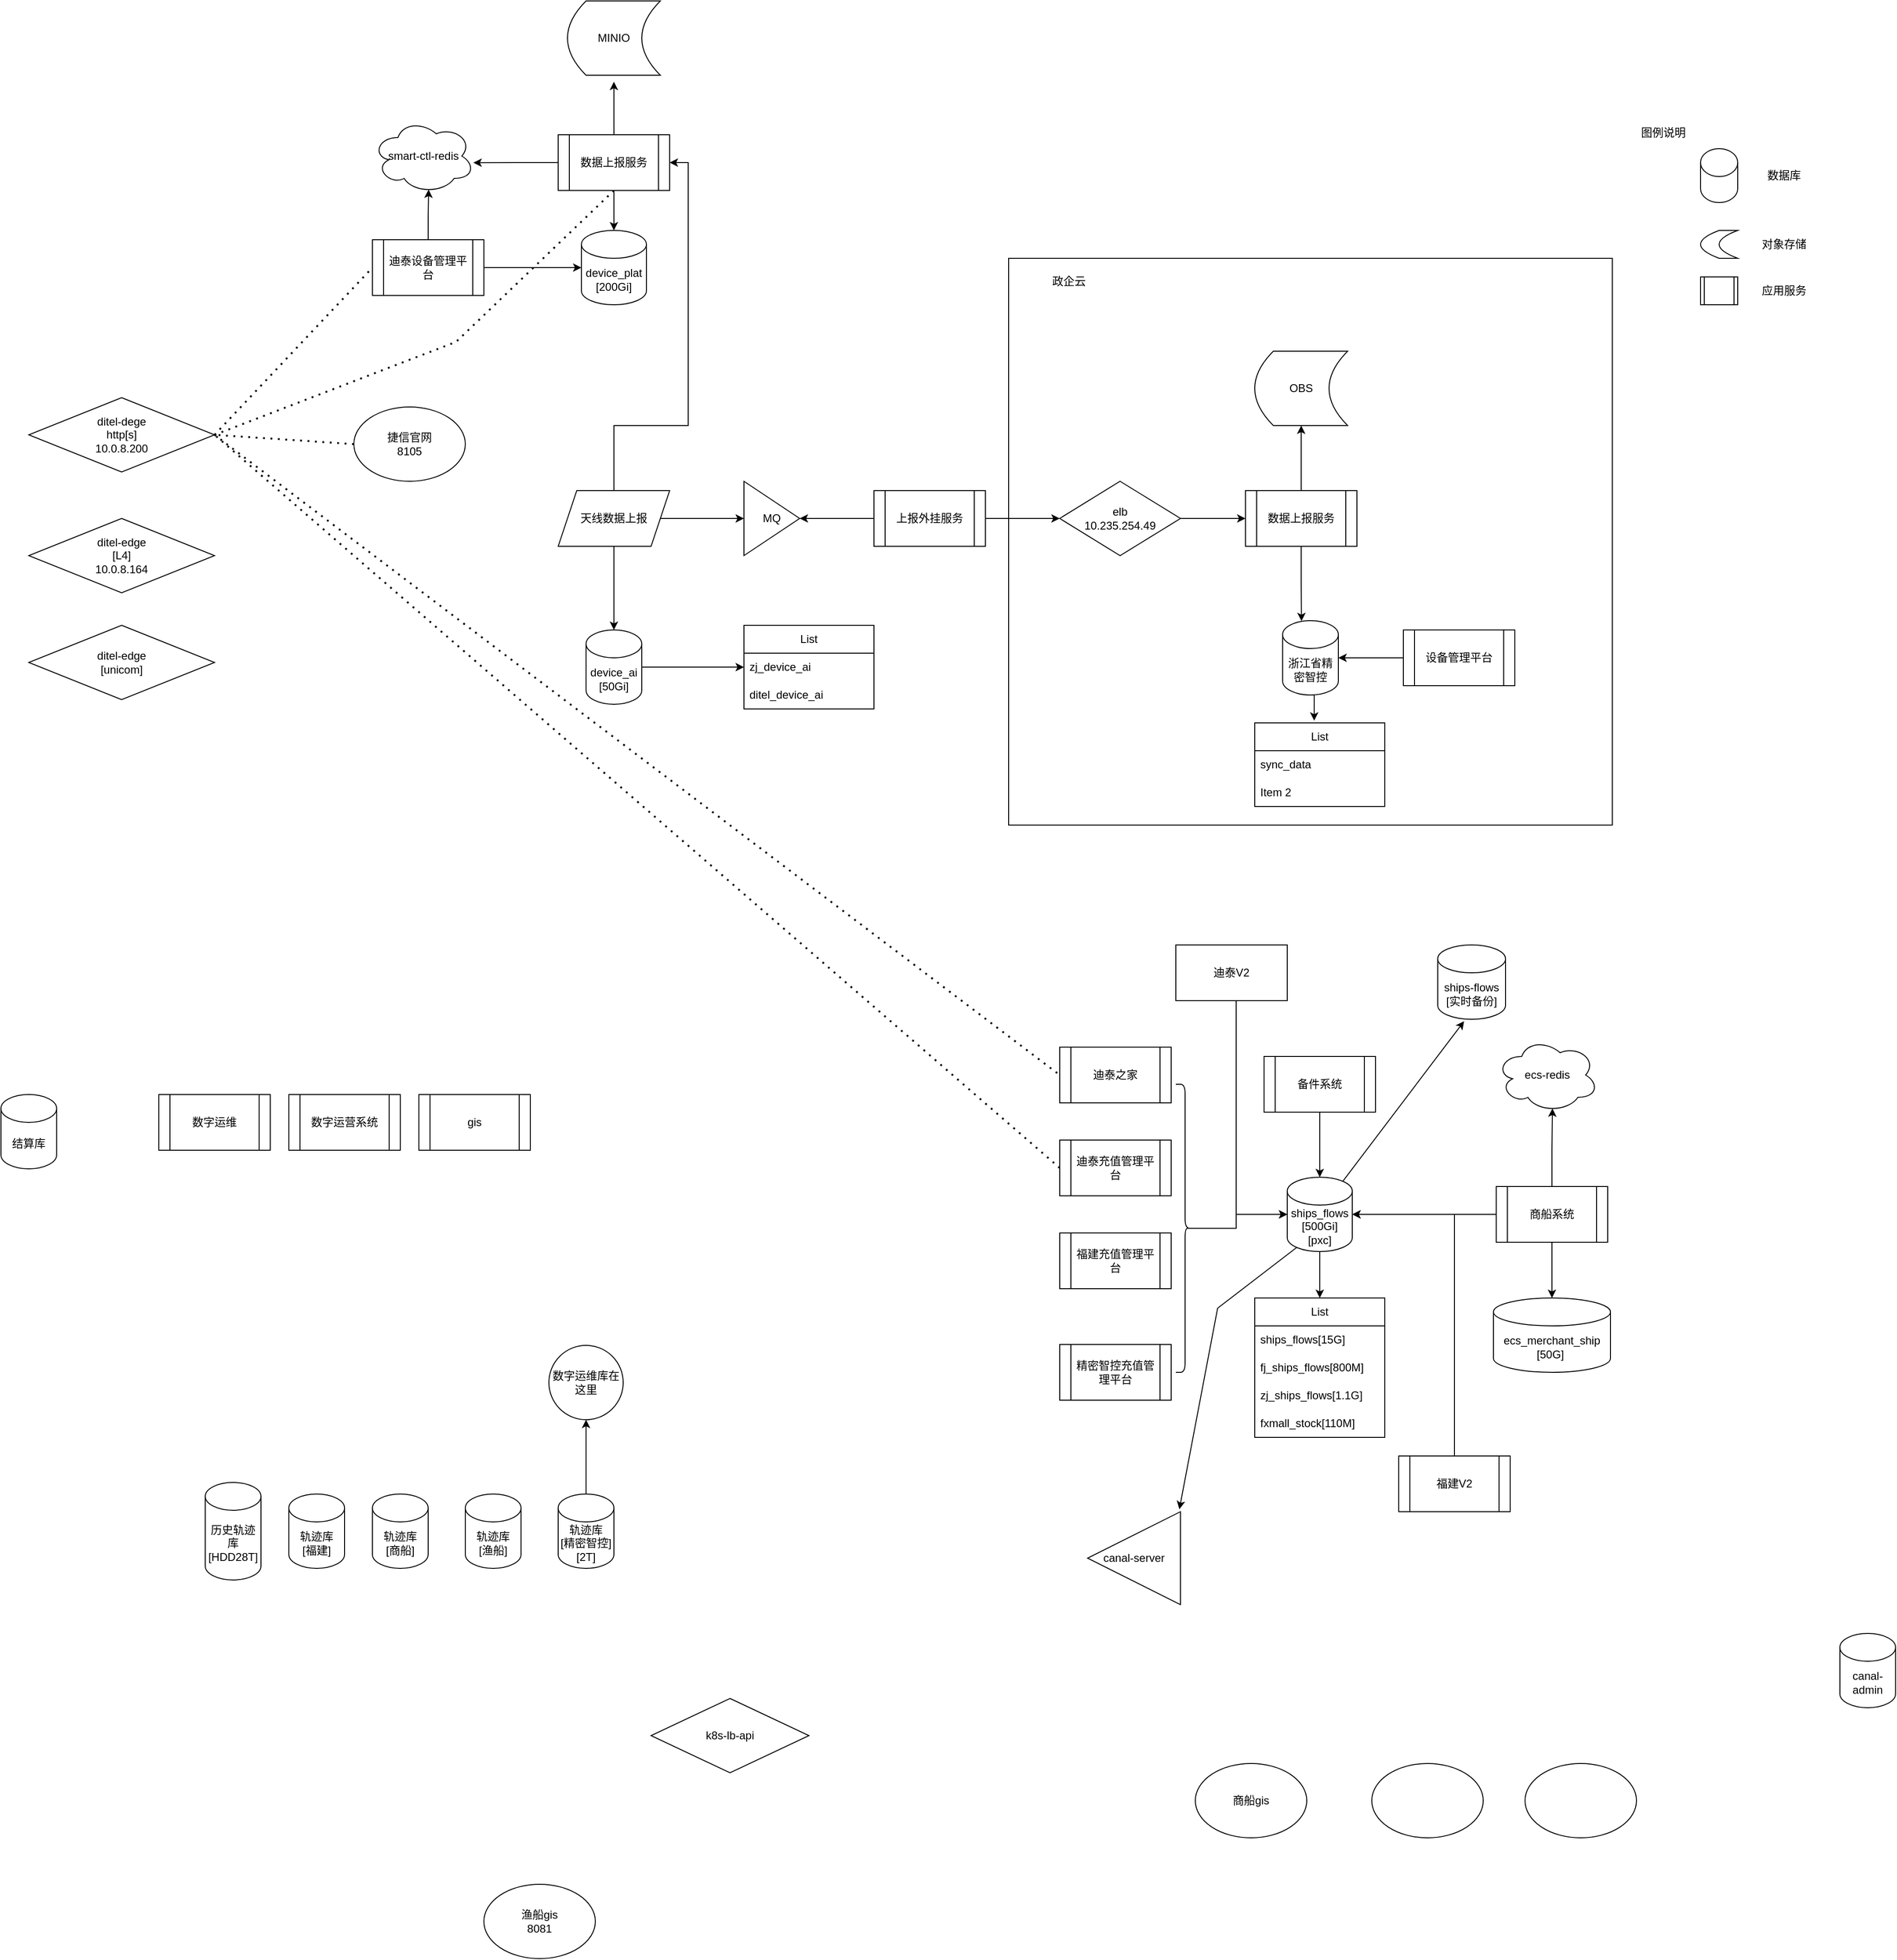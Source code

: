 <mxfile version="21.7.4" type="github">
  <diagram id="1JJ-UvxjRfw-XplDersZ" name="Page-1">
    <mxGraphModel dx="2431" dy="3001" grid="1" gridSize="10" guides="1" tooltips="1" connect="1" arrows="1" fold="1" page="1" pageScale="1" pageWidth="1169" pageHeight="827" math="0" shadow="0">
      <root>
        <mxCell id="0" />
        <mxCell id="1" parent="0" />
        <mxCell id="yJ9xiVmko6FUMowYA85W-11" style="edgeStyle=orthogonalEdgeStyle;rounded=0;orthogonalLoop=1;jettySize=auto;html=1;entryX=0.5;entryY=0;entryDx=0;entryDy=0;" parent="1" source="yJ9xiVmko6FUMowYA85W-1" target="yJ9xiVmko6FUMowYA85W-4" edge="1">
          <mxGeometry relative="1" as="geometry" />
        </mxCell>
        <mxCell id="yJ9xiVmko6FUMowYA85W-1" value="ships_flows&lt;br&gt;[500Gi]&lt;br&gt;[pxc]" style="shape=cylinder3;whiteSpace=wrap;html=1;boundedLbl=1;backgroundOutline=1;size=15;" parent="1" vertex="1">
          <mxGeometry x="1475" y="359" width="70" height="80" as="geometry" />
        </mxCell>
        <mxCell id="yJ9xiVmko6FUMowYA85W-2" value="ecs_merchant_ship&lt;div&gt;[50G]&amp;nbsp;&lt;/div&gt;" style="shape=cylinder3;whiteSpace=wrap;html=1;boundedLbl=1;backgroundOutline=1;size=15;" parent="1" vertex="1">
          <mxGeometry x="1697" y="489" width="126" height="80" as="geometry" />
        </mxCell>
        <mxCell id="Zfk1nKemQIYkyYiP94ir-39" style="edgeStyle=orthogonalEdgeStyle;rounded=0;orthogonalLoop=1;jettySize=auto;html=1;entryX=0;entryY=0.5;entryDx=0;entryDy=0;" edge="1" parent="1" source="yJ9xiVmko6FUMowYA85W-3" target="Zfk1nKemQIYkyYiP94ir-9">
          <mxGeometry relative="1" as="geometry" />
        </mxCell>
        <mxCell id="yJ9xiVmko6FUMowYA85W-3" value="device_ai&lt;br&gt;[50Gi]" style="shape=cylinder3;whiteSpace=wrap;html=1;boundedLbl=1;backgroundOutline=1;size=15;" parent="1" vertex="1">
          <mxGeometry x="720" y="-230" width="60" height="80" as="geometry" />
        </mxCell>
        <mxCell id="yJ9xiVmko6FUMowYA85W-4" value="List" style="swimlane;fontStyle=0;childLayout=stackLayout;horizontal=1;startSize=30;horizontalStack=0;resizeParent=1;resizeParentMax=0;resizeLast=0;collapsible=1;marginBottom=0;whiteSpace=wrap;html=1;" parent="1" vertex="1">
          <mxGeometry x="1440" y="489" width="140" height="150" as="geometry">
            <mxRectangle x="1080" y="500" width="60" height="30" as="alternateBounds" />
          </mxGeometry>
        </mxCell>
        <mxCell id="yJ9xiVmko6FUMowYA85W-5" value="ships_flows[15G]" style="text;strokeColor=none;fillColor=none;align=left;verticalAlign=middle;spacingLeft=4;spacingRight=4;overflow=hidden;points=[[0,0.5],[1,0.5]];portConstraint=eastwest;rotatable=0;whiteSpace=wrap;html=1;" parent="yJ9xiVmko6FUMowYA85W-4" vertex="1">
          <mxGeometry y="30" width="140" height="30" as="geometry" />
        </mxCell>
        <mxCell id="yJ9xiVmko6FUMowYA85W-28" value="fj_ships_flows[800M]" style="text;strokeColor=none;fillColor=none;align=left;verticalAlign=middle;spacingLeft=4;spacingRight=4;overflow=hidden;points=[[0,0.5],[1,0.5]];portConstraint=eastwest;rotatable=0;whiteSpace=wrap;html=1;" parent="yJ9xiVmko6FUMowYA85W-4" vertex="1">
          <mxGeometry y="60" width="140" height="30" as="geometry" />
        </mxCell>
        <mxCell id="yJ9xiVmko6FUMowYA85W-6" value="zj_ships_flows[1.1G]" style="text;strokeColor=none;fillColor=none;align=left;verticalAlign=middle;spacingLeft=4;spacingRight=4;overflow=hidden;points=[[0,0.5],[1,0.5]];portConstraint=eastwest;rotatable=0;whiteSpace=wrap;html=1;" parent="yJ9xiVmko6FUMowYA85W-4" vertex="1">
          <mxGeometry y="90" width="140" height="30" as="geometry" />
        </mxCell>
        <mxCell id="yJ9xiVmko6FUMowYA85W-74" value="fxmall_stock[110M]" style="text;strokeColor=none;fillColor=none;align=left;verticalAlign=middle;spacingLeft=4;spacingRight=4;overflow=hidden;points=[[0,0.5],[1,0.5]];portConstraint=eastwest;rotatable=0;whiteSpace=wrap;html=1;" parent="yJ9xiVmko6FUMowYA85W-4" vertex="1">
          <mxGeometry y="120" width="140" height="30" as="geometry" />
        </mxCell>
        <mxCell id="yJ9xiVmko6FUMowYA85W-12" value="device_plat&lt;br&gt;[200Gi]" style="shape=cylinder3;whiteSpace=wrap;html=1;boundedLbl=1;backgroundOutline=1;size=15;" parent="1" vertex="1">
          <mxGeometry x="715" y="-660" width="70" height="80" as="geometry" />
        </mxCell>
        <mxCell id="yJ9xiVmko6FUMowYA85W-18" value="gis" style="shape=process;whiteSpace=wrap;html=1;backgroundOutline=1;" parent="1" vertex="1">
          <mxGeometry x="540" y="270" width="120" height="60" as="geometry" />
        </mxCell>
        <mxCell id="yJ9xiVmko6FUMowYA85W-41" style="edgeStyle=orthogonalEdgeStyle;rounded=0;orthogonalLoop=1;jettySize=auto;html=1;entryX=0.55;entryY=0.95;entryDx=0;entryDy=0;entryPerimeter=0;" parent="1" source="yJ9xiVmko6FUMowYA85W-19" target="yJ9xiVmko6FUMowYA85W-40" edge="1">
          <mxGeometry relative="1" as="geometry" />
        </mxCell>
        <mxCell id="yJ9xiVmko6FUMowYA85W-71" value="" style="edgeStyle=orthogonalEdgeStyle;rounded=0;orthogonalLoop=1;jettySize=auto;html=1;" parent="1" source="yJ9xiVmko6FUMowYA85W-19" target="yJ9xiVmko6FUMowYA85W-2" edge="1">
          <mxGeometry relative="1" as="geometry" />
        </mxCell>
        <mxCell id="yJ9xiVmko6FUMowYA85W-72" style="edgeStyle=orthogonalEdgeStyle;rounded=0;orthogonalLoop=1;jettySize=auto;html=1;exitX=0;exitY=0.5;exitDx=0;exitDy=0;entryX=1;entryY=0.5;entryDx=0;entryDy=0;entryPerimeter=0;" parent="1" source="yJ9xiVmko6FUMowYA85W-19" target="yJ9xiVmko6FUMowYA85W-1" edge="1">
          <mxGeometry relative="1" as="geometry" />
        </mxCell>
        <mxCell id="yJ9xiVmko6FUMowYA85W-19" value="商船系统" style="shape=process;whiteSpace=wrap;html=1;backgroundOutline=1;" parent="1" vertex="1">
          <mxGeometry x="1700" y="369" width="120" height="60" as="geometry" />
        </mxCell>
        <mxCell id="yJ9xiVmko6FUMowYA85W-75" value="" style="edgeStyle=orthogonalEdgeStyle;rounded=0;orthogonalLoop=1;jettySize=auto;html=1;" parent="1" source="yJ9xiVmko6FUMowYA85W-20" target="yJ9xiVmko6FUMowYA85W-1" edge="1">
          <mxGeometry relative="1" as="geometry" />
        </mxCell>
        <mxCell id="yJ9xiVmko6FUMowYA85W-20" value="备件系统" style="shape=process;whiteSpace=wrap;html=1;backgroundOutline=1;" parent="1" vertex="1">
          <mxGeometry x="1450" y="229" width="120" height="60" as="geometry" />
        </mxCell>
        <mxCell id="yJ9xiVmko6FUMowYA85W-21" value="轨迹库&lt;br&gt;[商船]" style="shape=cylinder3;whiteSpace=wrap;html=1;boundedLbl=1;backgroundOutline=1;size=15;" parent="1" vertex="1">
          <mxGeometry x="490" y="700" width="60" height="80" as="geometry" />
        </mxCell>
        <mxCell id="yJ9xiVmko6FUMowYA85W-22" value="轨迹库&lt;br&gt;[渔船]" style="shape=cylinder3;whiteSpace=wrap;html=1;boundedLbl=1;backgroundOutline=1;size=15;" parent="1" vertex="1">
          <mxGeometry x="590" y="700" width="60" height="80" as="geometry" />
        </mxCell>
        <mxCell id="yJ9xiVmko6FUMowYA85W-32" value="" style="edgeStyle=orthogonalEdgeStyle;rounded=0;orthogonalLoop=1;jettySize=auto;html=1;" parent="1" source="yJ9xiVmko6FUMowYA85W-29" target="yJ9xiVmko6FUMowYA85W-31" edge="1">
          <mxGeometry relative="1" as="geometry" />
        </mxCell>
        <mxCell id="yJ9xiVmko6FUMowYA85W-29" value="轨迹库&lt;br&gt;[精密智控]&lt;br&gt;[2T]" style="shape=cylinder3;whiteSpace=wrap;html=1;boundedLbl=1;backgroundOutline=1;size=15;" parent="1" vertex="1">
          <mxGeometry x="690" y="700" width="60" height="80" as="geometry" />
        </mxCell>
        <mxCell id="yJ9xiVmko6FUMowYA85W-30" value="数字运维" style="shape=process;whiteSpace=wrap;html=1;backgroundOutline=1;" parent="1" vertex="1">
          <mxGeometry x="260" y="270" width="120" height="60" as="geometry" />
        </mxCell>
        <mxCell id="yJ9xiVmko6FUMowYA85W-31" value="数字运维库在这里" style="ellipse;whiteSpace=wrap;html=1;" parent="1" vertex="1">
          <mxGeometry x="680" y="540" width="80" height="80" as="geometry" />
        </mxCell>
        <mxCell id="yJ9xiVmko6FUMowYA85W-36" value="数字运营系统" style="shape=process;whiteSpace=wrap;html=1;backgroundOutline=1;" parent="1" vertex="1">
          <mxGeometry x="400" y="270" width="120" height="60" as="geometry" />
        </mxCell>
        <mxCell id="yJ9xiVmko6FUMowYA85W-37" value="轨迹库&lt;br&gt;[福建]" style="shape=cylinder3;whiteSpace=wrap;html=1;boundedLbl=1;backgroundOutline=1;size=15;" parent="1" vertex="1">
          <mxGeometry x="400" y="700" width="60" height="80" as="geometry" />
        </mxCell>
        <mxCell id="yJ9xiVmko6FUMowYA85W-38" value="历史轨迹库&lt;br&gt;[HDD28T]&lt;br&gt;" style="shape=cylinder3;whiteSpace=wrap;html=1;boundedLbl=1;backgroundOutline=1;size=15;" parent="1" vertex="1">
          <mxGeometry x="310" y="687.5" width="60" height="105" as="geometry" />
        </mxCell>
        <mxCell id="yJ9xiVmko6FUMowYA85W-40" value="ecs-redis" style="ellipse;shape=cloud;whiteSpace=wrap;html=1;" parent="1" vertex="1">
          <mxGeometry x="1700" y="209" width="110" height="80" as="geometry" />
        </mxCell>
        <mxCell id="yJ9xiVmko6FUMowYA85W-45" style="edgeStyle=orthogonalEdgeStyle;rounded=0;orthogonalLoop=1;jettySize=auto;html=1;exitX=0;exitY=0.5;exitDx=0;exitDy=0;entryX=0.988;entryY=0.589;entryDx=0;entryDy=0;entryPerimeter=0;" parent="1" source="yJ9xiVmko6FUMowYA85W-42" target="yJ9xiVmko6FUMowYA85W-43" edge="1">
          <mxGeometry relative="1" as="geometry" />
        </mxCell>
        <mxCell id="yJ9xiVmko6FUMowYA85W-48" style="edgeStyle=orthogonalEdgeStyle;rounded=0;orthogonalLoop=1;jettySize=auto;html=1;" parent="1" source="yJ9xiVmko6FUMowYA85W-42" target="yJ9xiVmko6FUMowYA85W-12" edge="1">
          <mxGeometry relative="1" as="geometry" />
        </mxCell>
        <mxCell id="yJ9xiVmko6FUMowYA85W-70" style="edgeStyle=orthogonalEdgeStyle;rounded=0;orthogonalLoop=1;jettySize=auto;html=1;entryX=0.5;entryY=1.087;entryDx=0;entryDy=0;entryPerimeter=0;" parent="1" source="yJ9xiVmko6FUMowYA85W-42" target="yJ9xiVmko6FUMowYA85W-69" edge="1">
          <mxGeometry relative="1" as="geometry" />
        </mxCell>
        <mxCell id="yJ9xiVmko6FUMowYA85W-42" value="数据上报服务" style="shape=process;whiteSpace=wrap;html=1;backgroundOutline=1;" parent="1" vertex="1">
          <mxGeometry x="690" y="-763" width="120" height="60" as="geometry" />
        </mxCell>
        <mxCell id="yJ9xiVmko6FUMowYA85W-43" value="smart-ctl-redis" style="ellipse;shape=cloud;whiteSpace=wrap;html=1;" parent="1" vertex="1">
          <mxGeometry x="490" y="-780" width="110" height="80" as="geometry" />
        </mxCell>
        <mxCell id="yJ9xiVmko6FUMowYA85W-46" style="edgeStyle=orthogonalEdgeStyle;rounded=0;orthogonalLoop=1;jettySize=auto;html=1;exitX=0.5;exitY=0;exitDx=0;exitDy=0;entryX=0.55;entryY=0.95;entryDx=0;entryDy=0;entryPerimeter=0;" parent="1" source="yJ9xiVmko6FUMowYA85W-44" target="yJ9xiVmko6FUMowYA85W-43" edge="1">
          <mxGeometry relative="1" as="geometry" />
        </mxCell>
        <mxCell id="yJ9xiVmko6FUMowYA85W-49" style="edgeStyle=orthogonalEdgeStyle;rounded=0;orthogonalLoop=1;jettySize=auto;html=1;exitX=1;exitY=0.5;exitDx=0;exitDy=0;entryX=0;entryY=0.5;entryDx=0;entryDy=0;entryPerimeter=0;" parent="1" source="yJ9xiVmko6FUMowYA85W-44" target="yJ9xiVmko6FUMowYA85W-12" edge="1">
          <mxGeometry relative="1" as="geometry" />
        </mxCell>
        <mxCell id="yJ9xiVmko6FUMowYA85W-44" value="迪泰设备管理平台" style="shape=process;whiteSpace=wrap;html=1;backgroundOutline=1;" parent="1" vertex="1">
          <mxGeometry x="490" y="-650" width="120" height="60" as="geometry" />
        </mxCell>
        <mxCell id="yJ9xiVmko6FUMowYA85W-63" value="" style="edgeStyle=orthogonalEdgeStyle;rounded=0;orthogonalLoop=1;jettySize=auto;html=1;" parent="1" source="yJ9xiVmko6FUMowYA85W-57" target="yJ9xiVmko6FUMowYA85W-58" edge="1">
          <mxGeometry relative="1" as="geometry" />
        </mxCell>
        <mxCell id="yJ9xiVmko6FUMowYA85W-65" value="" style="edgeStyle=orthogonalEdgeStyle;rounded=0;orthogonalLoop=1;jettySize=auto;html=1;exitX=0.5;exitY=0;exitDx=0;exitDy=0;" parent="1" source="yJ9xiVmko6FUMowYA85W-57" target="yJ9xiVmko6FUMowYA85W-42" edge="1">
          <mxGeometry relative="1" as="geometry">
            <Array as="points">
              <mxPoint x="750" y="-450" />
              <mxPoint x="830" y="-450" />
              <mxPoint x="830" y="-733" />
            </Array>
          </mxGeometry>
        </mxCell>
        <mxCell id="yJ9xiVmko6FUMowYA85W-66" style="edgeStyle=orthogonalEdgeStyle;rounded=0;orthogonalLoop=1;jettySize=auto;html=1;exitX=0.5;exitY=1;exitDx=0;exitDy=0;entryX=0.5;entryY=0;entryDx=0;entryDy=0;entryPerimeter=0;" parent="1" source="yJ9xiVmko6FUMowYA85W-57" target="yJ9xiVmko6FUMowYA85W-3" edge="1">
          <mxGeometry relative="1" as="geometry" />
        </mxCell>
        <mxCell id="yJ9xiVmko6FUMowYA85W-57" value="天线数据上报" style="shape=parallelogram;perimeter=parallelogramPerimeter;whiteSpace=wrap;html=1;fixedSize=1;" parent="1" vertex="1">
          <mxGeometry x="690" y="-380" width="120" height="60" as="geometry" />
        </mxCell>
        <mxCell id="yJ9xiVmko6FUMowYA85W-58" value="MQ" style="triangle;whiteSpace=wrap;html=1;" parent="1" vertex="1">
          <mxGeometry x="890" y="-390" width="60" height="80" as="geometry" />
        </mxCell>
        <mxCell id="yJ9xiVmko6FUMowYA85W-61" value="" style="edgeStyle=orthogonalEdgeStyle;rounded=0;orthogonalLoop=1;jettySize=auto;html=1;" parent="1" source="yJ9xiVmko6FUMowYA85W-59" target="yJ9xiVmko6FUMowYA85W-58" edge="1">
          <mxGeometry relative="1" as="geometry" />
        </mxCell>
        <mxCell id="yJ9xiVmko6FUMowYA85W-59" value="上报外挂服务" style="shape=process;whiteSpace=wrap;html=1;backgroundOutline=1;" parent="1" vertex="1">
          <mxGeometry x="1030" y="-380" width="120" height="60" as="geometry" />
        </mxCell>
        <mxCell id="yJ9xiVmko6FUMowYA85W-69" value="MINIO" style="shape=dataStorage;whiteSpace=wrap;html=1;fixedSize=1;" parent="1" vertex="1">
          <mxGeometry x="700" y="-907" width="100" height="80" as="geometry" />
        </mxCell>
        <mxCell id="yJ9xiVmko6FUMowYA85W-73" value="结算库" style="shape=cylinder3;whiteSpace=wrap;html=1;boundedLbl=1;backgroundOutline=1;size=15;" parent="1" vertex="1">
          <mxGeometry x="90" y="270" width="60" height="80" as="geometry" />
        </mxCell>
        <mxCell id="yJ9xiVmko6FUMowYA85W-83" style="edgeStyle=orthogonalEdgeStyle;rounded=0;orthogonalLoop=1;jettySize=auto;html=1;exitX=0.1;exitY=0.5;exitDx=0;exitDy=0;exitPerimeter=0;entryX=0;entryY=0.5;entryDx=0;entryDy=0;entryPerimeter=0;" parent="1" source="yJ9xiVmko6FUMowYA85W-81" target="yJ9xiVmko6FUMowYA85W-1" edge="1">
          <mxGeometry relative="1" as="geometry">
            <Array as="points">
              <mxPoint x="1420" y="414" />
              <mxPoint x="1420" y="399" />
            </Array>
          </mxGeometry>
        </mxCell>
        <mxCell id="yJ9xiVmko6FUMowYA85W-85" value="" style="group" parent="1" vertex="1" connectable="0">
          <mxGeometry x="1230" y="219" width="145" height="380" as="geometry" />
        </mxCell>
        <mxCell id="yJ9xiVmko6FUMowYA85W-16" value="迪泰之家" style="shape=process;whiteSpace=wrap;html=1;backgroundOutline=1;" parent="yJ9xiVmko6FUMowYA85W-85" vertex="1">
          <mxGeometry width="120" height="60" as="geometry" />
        </mxCell>
        <mxCell id="yJ9xiVmko6FUMowYA85W-76" value="迪泰充值管理平台" style="shape=process;whiteSpace=wrap;html=1;backgroundOutline=1;container=0;" parent="yJ9xiVmko6FUMowYA85W-85" vertex="1">
          <mxGeometry y="100" width="120" height="60" as="geometry" />
        </mxCell>
        <mxCell id="yJ9xiVmko6FUMowYA85W-77" value="福建充值管理平台" style="shape=process;whiteSpace=wrap;html=1;backgroundOutline=1;container=0;" parent="yJ9xiVmko6FUMowYA85W-85" vertex="1">
          <mxGeometry y="200" width="120" height="60" as="geometry" />
        </mxCell>
        <mxCell id="yJ9xiVmko6FUMowYA85W-78" value="精密智控充值管理平台" style="shape=process;whiteSpace=wrap;html=1;backgroundOutline=1;container=0;" parent="yJ9xiVmko6FUMowYA85W-85" vertex="1">
          <mxGeometry y="320" width="120" height="60" as="geometry" />
        </mxCell>
        <mxCell id="yJ9xiVmko6FUMowYA85W-81" value="" style="shape=curlyBracket;whiteSpace=wrap;html=1;rounded=1;flipH=1;labelPosition=right;verticalLabelPosition=middle;align=left;verticalAlign=middle;container=0;" parent="yJ9xiVmko6FUMowYA85W-85" vertex="1">
          <mxGeometry x="125" y="40" width="20" height="310" as="geometry" />
        </mxCell>
        <mxCell id="yJ9xiVmko6FUMowYA85W-87" style="edgeStyle=orthogonalEdgeStyle;rounded=0;orthogonalLoop=1;jettySize=auto;html=1;" parent="1" source="yJ9xiVmko6FUMowYA85W-86" target="yJ9xiVmko6FUMowYA85W-1" edge="1">
          <mxGeometry relative="1" as="geometry">
            <Array as="points">
              <mxPoint x="1420" y="399" />
            </Array>
          </mxGeometry>
        </mxCell>
        <mxCell id="yJ9xiVmko6FUMowYA85W-86" value="迪泰V2" style="rounded=0;whiteSpace=wrap;html=1;" parent="1" vertex="1">
          <mxGeometry x="1355" y="109" width="120" height="60" as="geometry" />
        </mxCell>
        <mxCell id="yJ9xiVmko6FUMowYA85W-89" style="edgeStyle=orthogonalEdgeStyle;rounded=0;orthogonalLoop=1;jettySize=auto;html=1;exitX=0.5;exitY=0;exitDx=0;exitDy=0;entryX=1;entryY=0.5;entryDx=0;entryDy=0;entryPerimeter=0;" parent="1" source="yJ9xiVmko6FUMowYA85W-88" target="yJ9xiVmko6FUMowYA85W-1" edge="1">
          <mxGeometry relative="1" as="geometry" />
        </mxCell>
        <mxCell id="yJ9xiVmko6FUMowYA85W-88" value="福建V2" style="shape=process;whiteSpace=wrap;html=1;backgroundOutline=1;" parent="1" vertex="1">
          <mxGeometry x="1595" y="659" width="120" height="60" as="geometry" />
        </mxCell>
        <mxCell id="yJ9xiVmko6FUMowYA85W-92" value="图例说明" style="text;html=1;strokeColor=none;fillColor=none;align=center;verticalAlign=middle;whiteSpace=wrap;rounded=0;" parent="1" vertex="1">
          <mxGeometry x="1850" y="-780" width="60" height="30" as="geometry" />
        </mxCell>
        <mxCell id="yJ9xiVmko6FUMowYA85W-93" value="" style="shape=cylinder3;whiteSpace=wrap;html=1;boundedLbl=1;backgroundOutline=1;size=15;" parent="1" vertex="1">
          <mxGeometry x="1920" y="-748" width="40" height="58" as="geometry" />
        </mxCell>
        <mxCell id="yJ9xiVmko6FUMowYA85W-94" value="数据库" style="text;html=1;strokeColor=none;fillColor=none;align=center;verticalAlign=middle;whiteSpace=wrap;rounded=0;" parent="1" vertex="1">
          <mxGeometry x="1980" y="-734" width="60" height="30" as="geometry" />
        </mxCell>
        <mxCell id="yJ9xiVmko6FUMowYA85W-97" value="" style="shape=dataStorage;whiteSpace=wrap;html=1;fixedSize=1;" parent="1" vertex="1">
          <mxGeometry x="1920" y="-660" width="40" height="30" as="geometry" />
        </mxCell>
        <mxCell id="yJ9xiVmko6FUMowYA85W-98" value="对象存储" style="text;html=1;strokeColor=none;fillColor=none;align=center;verticalAlign=middle;whiteSpace=wrap;rounded=0;" parent="1" vertex="1">
          <mxGeometry x="1980" y="-660" width="60" height="30" as="geometry" />
        </mxCell>
        <mxCell id="yJ9xiVmko6FUMowYA85W-99" value="" style="shape=process;whiteSpace=wrap;html=1;backgroundOutline=1;" parent="1" vertex="1">
          <mxGeometry x="1920" y="-610" width="40" height="30" as="geometry" />
        </mxCell>
        <mxCell id="yJ9xiVmko6FUMowYA85W-100" value="应用服务" style="text;html=1;strokeColor=none;fillColor=none;align=center;verticalAlign=middle;whiteSpace=wrap;rounded=0;" parent="1" vertex="1">
          <mxGeometry x="1980" y="-610" width="60" height="30" as="geometry" />
        </mxCell>
        <mxCell id="Zfk1nKemQIYkyYiP94ir-1" value="ships-flows&lt;br&gt;[实时备份]" style="shape=cylinder3;whiteSpace=wrap;html=1;boundedLbl=1;backgroundOutline=1;size=15;" vertex="1" parent="1">
          <mxGeometry x="1637" y="109" width="73" height="80" as="geometry" />
        </mxCell>
        <mxCell id="Zfk1nKemQIYkyYiP94ir-6" value="" style="endArrow=classic;html=1;rounded=0;entryX=0.389;entryY=1.026;entryDx=0;entryDy=0;entryPerimeter=0;exitX=0.855;exitY=0;exitDx=0;exitDy=4.35;exitPerimeter=0;" edge="1" parent="1" source="yJ9xiVmko6FUMowYA85W-1" target="Zfk1nKemQIYkyYiP94ir-1">
          <mxGeometry width="50" height="50" relative="1" as="geometry">
            <mxPoint x="1540" y="369" as="sourcePoint" />
            <mxPoint x="1590" y="319" as="targetPoint" />
          </mxGeometry>
        </mxCell>
        <mxCell id="Zfk1nKemQIYkyYiP94ir-8" value="List" style="swimlane;fontStyle=0;childLayout=stackLayout;horizontal=1;startSize=30;horizontalStack=0;resizeParent=1;resizeParentMax=0;resizeLast=0;collapsible=1;marginBottom=0;whiteSpace=wrap;html=1;" vertex="1" parent="1">
          <mxGeometry x="890" y="-235" width="140" height="90" as="geometry" />
        </mxCell>
        <mxCell id="Zfk1nKemQIYkyYiP94ir-9" value="zj_device_ai" style="text;strokeColor=none;fillColor=none;align=left;verticalAlign=middle;spacingLeft=4;spacingRight=4;overflow=hidden;points=[[0,0.5],[1,0.5]];portConstraint=eastwest;rotatable=0;whiteSpace=wrap;html=1;" vertex="1" parent="Zfk1nKemQIYkyYiP94ir-8">
          <mxGeometry y="30" width="140" height="30" as="geometry" />
        </mxCell>
        <mxCell id="Zfk1nKemQIYkyYiP94ir-10" value="ditel_device_ai" style="text;strokeColor=none;fillColor=none;align=left;verticalAlign=middle;spacingLeft=4;spacingRight=4;overflow=hidden;points=[[0,0.5],[1,0.5]];portConstraint=eastwest;rotatable=0;whiteSpace=wrap;html=1;" vertex="1" parent="Zfk1nKemQIYkyYiP94ir-8">
          <mxGeometry y="60" width="140" height="30" as="geometry" />
        </mxCell>
        <mxCell id="Zfk1nKemQIYkyYiP94ir-22" value="" style="group" vertex="1" connectable="0" parent="1">
          <mxGeometry x="1175" y="-630" width="650" height="610" as="geometry" />
        </mxCell>
        <mxCell id="yJ9xiVmko6FUMowYA85W-50" value="浙江省精密智控" style="shape=cylinder3;whiteSpace=wrap;html=1;boundedLbl=1;backgroundOutline=1;size=15;" parent="Zfk1nKemQIYkyYiP94ir-22" vertex="1">
          <mxGeometry x="295" y="390" width="60" height="80" as="geometry" />
        </mxCell>
        <mxCell id="yJ9xiVmko6FUMowYA85W-55" style="edgeStyle=orthogonalEdgeStyle;rounded=0;orthogonalLoop=1;jettySize=auto;html=1;entryX=0.339;entryY=0.007;entryDx=0;entryDy=0;entryPerimeter=0;" parent="Zfk1nKemQIYkyYiP94ir-22" source="yJ9xiVmko6FUMowYA85W-51" target="yJ9xiVmko6FUMowYA85W-50" edge="1">
          <mxGeometry relative="1" as="geometry" />
        </mxCell>
        <mxCell id="yJ9xiVmko6FUMowYA85W-51" value="数据上报服务" style="shape=process;whiteSpace=wrap;html=1;backgroundOutline=1;" parent="Zfk1nKemQIYkyYiP94ir-22" vertex="1">
          <mxGeometry x="255" y="250" width="120" height="60" as="geometry" />
        </mxCell>
        <mxCell id="yJ9xiVmko6FUMowYA85W-56" style="edgeStyle=orthogonalEdgeStyle;rounded=0;orthogonalLoop=1;jettySize=auto;html=1;entryX=1;entryY=0.5;entryDx=0;entryDy=0;entryPerimeter=0;" parent="Zfk1nKemQIYkyYiP94ir-22" source="yJ9xiVmko6FUMowYA85W-52" target="yJ9xiVmko6FUMowYA85W-50" edge="1">
          <mxGeometry relative="1" as="geometry" />
        </mxCell>
        <mxCell id="yJ9xiVmko6FUMowYA85W-52" value="设备管理平台" style="shape=process;whiteSpace=wrap;html=1;backgroundOutline=1;" parent="Zfk1nKemQIYkyYiP94ir-22" vertex="1">
          <mxGeometry x="425" y="400" width="120" height="60" as="geometry" />
        </mxCell>
        <mxCell id="yJ9xiVmko6FUMowYA85W-54" style="edgeStyle=orthogonalEdgeStyle;rounded=0;orthogonalLoop=1;jettySize=auto;html=1;entryX=0;entryY=0.5;entryDx=0;entryDy=0;" parent="Zfk1nKemQIYkyYiP94ir-22" source="yJ9xiVmko6FUMowYA85W-53" target="yJ9xiVmko6FUMowYA85W-51" edge="1">
          <mxGeometry relative="1" as="geometry" />
        </mxCell>
        <mxCell id="yJ9xiVmko6FUMowYA85W-53" value="elb&lt;br&gt;10.235.254.49" style="rhombus;whiteSpace=wrap;html=1;" parent="Zfk1nKemQIYkyYiP94ir-22" vertex="1">
          <mxGeometry x="55" y="240" width="130" height="80" as="geometry" />
        </mxCell>
        <mxCell id="yJ9xiVmko6FUMowYA85W-64" value="" style="edgeStyle=orthogonalEdgeStyle;rounded=0;orthogonalLoop=1;jettySize=auto;html=1;" parent="Zfk1nKemQIYkyYiP94ir-22" source="yJ9xiVmko6FUMowYA85W-59" target="yJ9xiVmko6FUMowYA85W-53" edge="1">
          <mxGeometry relative="1" as="geometry" />
        </mxCell>
        <mxCell id="yJ9xiVmko6FUMowYA85W-67" value="OBS" style="shape=dataStorage;whiteSpace=wrap;html=1;fixedSize=1;" parent="Zfk1nKemQIYkyYiP94ir-22" vertex="1">
          <mxGeometry x="265" y="100" width="100" height="80" as="geometry" />
        </mxCell>
        <mxCell id="yJ9xiVmko6FUMowYA85W-68" style="edgeStyle=orthogonalEdgeStyle;rounded=0;orthogonalLoop=1;jettySize=auto;html=1;entryX=0.5;entryY=1;entryDx=0;entryDy=0;" parent="Zfk1nKemQIYkyYiP94ir-22" source="yJ9xiVmko6FUMowYA85W-51" target="yJ9xiVmko6FUMowYA85W-67" edge="1">
          <mxGeometry relative="1" as="geometry" />
        </mxCell>
        <mxCell id="Zfk1nKemQIYkyYiP94ir-14" value="List" style="swimlane;fontStyle=0;childLayout=stackLayout;horizontal=1;startSize=30;horizontalStack=0;resizeParent=1;resizeParentMax=0;resizeLast=0;collapsible=1;marginBottom=0;whiteSpace=wrap;html=1;" vertex="1" parent="Zfk1nKemQIYkyYiP94ir-22">
          <mxGeometry x="265" y="500" width="140" height="90" as="geometry" />
        </mxCell>
        <mxCell id="Zfk1nKemQIYkyYiP94ir-15" value="sync_data" style="text;strokeColor=none;fillColor=none;align=left;verticalAlign=middle;spacingLeft=4;spacingRight=4;overflow=hidden;points=[[0,0.5],[1,0.5]];portConstraint=eastwest;rotatable=0;whiteSpace=wrap;html=1;" vertex="1" parent="Zfk1nKemQIYkyYiP94ir-14">
          <mxGeometry y="30" width="140" height="30" as="geometry" />
        </mxCell>
        <mxCell id="Zfk1nKemQIYkyYiP94ir-16" value="Item 2" style="text;strokeColor=none;fillColor=none;align=left;verticalAlign=middle;spacingLeft=4;spacingRight=4;overflow=hidden;points=[[0,0.5],[1,0.5]];portConstraint=eastwest;rotatable=0;whiteSpace=wrap;html=1;" vertex="1" parent="Zfk1nKemQIYkyYiP94ir-14">
          <mxGeometry y="60" width="140" height="30" as="geometry" />
        </mxCell>
        <mxCell id="Zfk1nKemQIYkyYiP94ir-19" style="edgeStyle=orthogonalEdgeStyle;rounded=0;orthogonalLoop=1;jettySize=auto;html=1;exitX=0.5;exitY=1;exitDx=0;exitDy=0;exitPerimeter=0;entryX=0.457;entryY=-0.026;entryDx=0;entryDy=0;entryPerimeter=0;" edge="1" parent="Zfk1nKemQIYkyYiP94ir-22" source="yJ9xiVmko6FUMowYA85W-50" target="Zfk1nKemQIYkyYiP94ir-14">
          <mxGeometry relative="1" as="geometry" />
        </mxCell>
        <mxCell id="Zfk1nKemQIYkyYiP94ir-20" value="" style="rounded=0;whiteSpace=wrap;html=1;fillColor=none;" vertex="1" parent="Zfk1nKemQIYkyYiP94ir-22">
          <mxGeometry width="650" height="610" as="geometry" />
        </mxCell>
        <mxCell id="Zfk1nKemQIYkyYiP94ir-21" value="政企云" style="text;html=1;strokeColor=none;fillColor=none;align=center;verticalAlign=middle;whiteSpace=wrap;rounded=0;" vertex="1" parent="Zfk1nKemQIYkyYiP94ir-22">
          <mxGeometry x="35" y="10" width="60" height="30" as="geometry" />
        </mxCell>
        <mxCell id="Zfk1nKemQIYkyYiP94ir-30" value="渔船gis&lt;br&gt;8081" style="ellipse;whiteSpace=wrap;html=1;" vertex="1" parent="1">
          <mxGeometry x="610" y="1120" width="120" height="80" as="geometry" />
        </mxCell>
        <mxCell id="Zfk1nKemQIYkyYiP94ir-31" value="捷信官网&lt;br&gt;8105" style="ellipse;whiteSpace=wrap;html=1;" vertex="1" parent="1">
          <mxGeometry x="470" y="-470" width="120" height="80" as="geometry" />
        </mxCell>
        <mxCell id="Zfk1nKemQIYkyYiP94ir-32" value="" style="ellipse;whiteSpace=wrap;html=1;" vertex="1" parent="1">
          <mxGeometry x="1731" y="990" width="120" height="80" as="geometry" />
        </mxCell>
        <mxCell id="Zfk1nKemQIYkyYiP94ir-33" value="" style="ellipse;whiteSpace=wrap;html=1;" vertex="1" parent="1">
          <mxGeometry x="1566" y="990" width="120" height="80" as="geometry" />
        </mxCell>
        <mxCell id="Zfk1nKemQIYkyYiP94ir-34" value="商船gis" style="ellipse;whiteSpace=wrap;html=1;" vertex="1" parent="1">
          <mxGeometry x="1376" y="990" width="120" height="80" as="geometry" />
        </mxCell>
        <mxCell id="Zfk1nKemQIYkyYiP94ir-35" value="k8s-lb-api" style="rhombus;whiteSpace=wrap;html=1;" vertex="1" parent="1">
          <mxGeometry x="790" y="920" width="170" height="80" as="geometry" />
        </mxCell>
        <mxCell id="Zfk1nKemQIYkyYiP94ir-36" value="ditel-dege&lt;br&gt;http[s]&lt;br&gt;10.0.8.200" style="rhombus;whiteSpace=wrap;html=1;" vertex="1" parent="1">
          <mxGeometry x="120" y="-480" width="200" height="80" as="geometry" />
        </mxCell>
        <mxCell id="Zfk1nKemQIYkyYiP94ir-37" value="ditel-edge&lt;br style=&quot;border-color: var(--border-color);&quot;&gt;[unicom]" style="rhombus;whiteSpace=wrap;html=1;" vertex="1" parent="1">
          <mxGeometry x="120" y="-235" width="200" height="80" as="geometry" />
        </mxCell>
        <mxCell id="Zfk1nKemQIYkyYiP94ir-38" value="ditel-edge&lt;br&gt;[L4]&lt;br&gt;10.0.8.164" style="rhombus;whiteSpace=wrap;html=1;" vertex="1" parent="1">
          <mxGeometry x="120" y="-350" width="200" height="80" as="geometry" />
        </mxCell>
        <mxCell id="Zfk1nKemQIYkyYiP94ir-42" value="" style="endArrow=none;dashed=1;html=1;dashPattern=1 3;strokeWidth=2;rounded=0;entryX=0;entryY=0.5;entryDx=0;entryDy=0;exitX=1;exitY=0.5;exitDx=0;exitDy=0;" edge="1" parent="1" source="Zfk1nKemQIYkyYiP94ir-36" target="yJ9xiVmko6FUMowYA85W-16">
          <mxGeometry width="50" height="50" relative="1" as="geometry">
            <mxPoint x="1090" y="310" as="sourcePoint" />
            <mxPoint x="1140" y="260" as="targetPoint" />
          </mxGeometry>
        </mxCell>
        <mxCell id="Zfk1nKemQIYkyYiP94ir-43" value="" style="endArrow=none;dashed=1;html=1;dashPattern=1 3;strokeWidth=2;rounded=0;exitX=0;exitY=0.5;exitDx=0;exitDy=0;" edge="1" parent="1" source="yJ9xiVmko6FUMowYA85W-76">
          <mxGeometry width="50" height="50" relative="1" as="geometry">
            <mxPoint x="600" y="-50" as="sourcePoint" />
            <mxPoint x="320" y="-440" as="targetPoint" />
          </mxGeometry>
        </mxCell>
        <mxCell id="Zfk1nKemQIYkyYiP94ir-44" value="" style="endArrow=none;dashed=1;html=1;dashPattern=1 3;strokeWidth=2;rounded=0;" edge="1" parent="1">
          <mxGeometry width="50" height="50" relative="1" as="geometry">
            <mxPoint x="320" y="-440" as="sourcePoint" />
            <mxPoint x="490" y="-620" as="targetPoint" />
          </mxGeometry>
        </mxCell>
        <mxCell id="Zfk1nKemQIYkyYiP94ir-45" value="" style="endArrow=none;dashed=1;html=1;dashPattern=1 3;strokeWidth=2;rounded=0;entryX=0.5;entryY=1;entryDx=0;entryDy=0;" edge="1" parent="1" target="yJ9xiVmko6FUMowYA85W-42">
          <mxGeometry width="50" height="50" relative="1" as="geometry">
            <mxPoint x="320" y="-440" as="sourcePoint" />
            <mxPoint x="370" y="-490" as="targetPoint" />
            <Array as="points">
              <mxPoint x="580" y="-540" />
            </Array>
          </mxGeometry>
        </mxCell>
        <mxCell id="Zfk1nKemQIYkyYiP94ir-46" value="canal-server" style="triangle;whiteSpace=wrap;html=1;direction=west;" vertex="1" parent="1">
          <mxGeometry x="1260" y="719" width="100" height="100" as="geometry" />
        </mxCell>
        <mxCell id="Zfk1nKemQIYkyYiP94ir-49" value="" style="endArrow=classic;html=1;rounded=0;entryX=0.012;entryY=1.026;entryDx=0;entryDy=0;entryPerimeter=0;exitX=0.145;exitY=1;exitDx=0;exitDy=-4.35;exitPerimeter=0;" edge="1" parent="1" source="yJ9xiVmko6FUMowYA85W-1" target="Zfk1nKemQIYkyYiP94ir-46">
          <mxGeometry width="50" height="50" relative="1" as="geometry">
            <mxPoint x="910" y="520" as="sourcePoint" />
            <mxPoint x="960" y="470" as="targetPoint" />
            <Array as="points">
              <mxPoint x="1400" y="500" />
            </Array>
          </mxGeometry>
        </mxCell>
        <mxCell id="Zfk1nKemQIYkyYiP94ir-50" value="" style="endArrow=none;dashed=1;html=1;dashPattern=1 3;strokeWidth=2;rounded=0;entryX=1;entryY=0.5;entryDx=0;entryDy=0;exitX=0;exitY=0.5;exitDx=0;exitDy=0;" edge="1" parent="1" source="Zfk1nKemQIYkyYiP94ir-31" target="Zfk1nKemQIYkyYiP94ir-36">
          <mxGeometry width="50" height="50" relative="1" as="geometry">
            <mxPoint x="450" y="1120" as="sourcePoint" />
            <mxPoint x="680" y="90" as="targetPoint" />
          </mxGeometry>
        </mxCell>
        <mxCell id="Zfk1nKemQIYkyYiP94ir-51" value="canal-admin" style="shape=cylinder3;whiteSpace=wrap;html=1;boundedLbl=1;backgroundOutline=1;size=15;" vertex="1" parent="1">
          <mxGeometry x="2070" y="850" width="60" height="80" as="geometry" />
        </mxCell>
      </root>
    </mxGraphModel>
  </diagram>
</mxfile>
